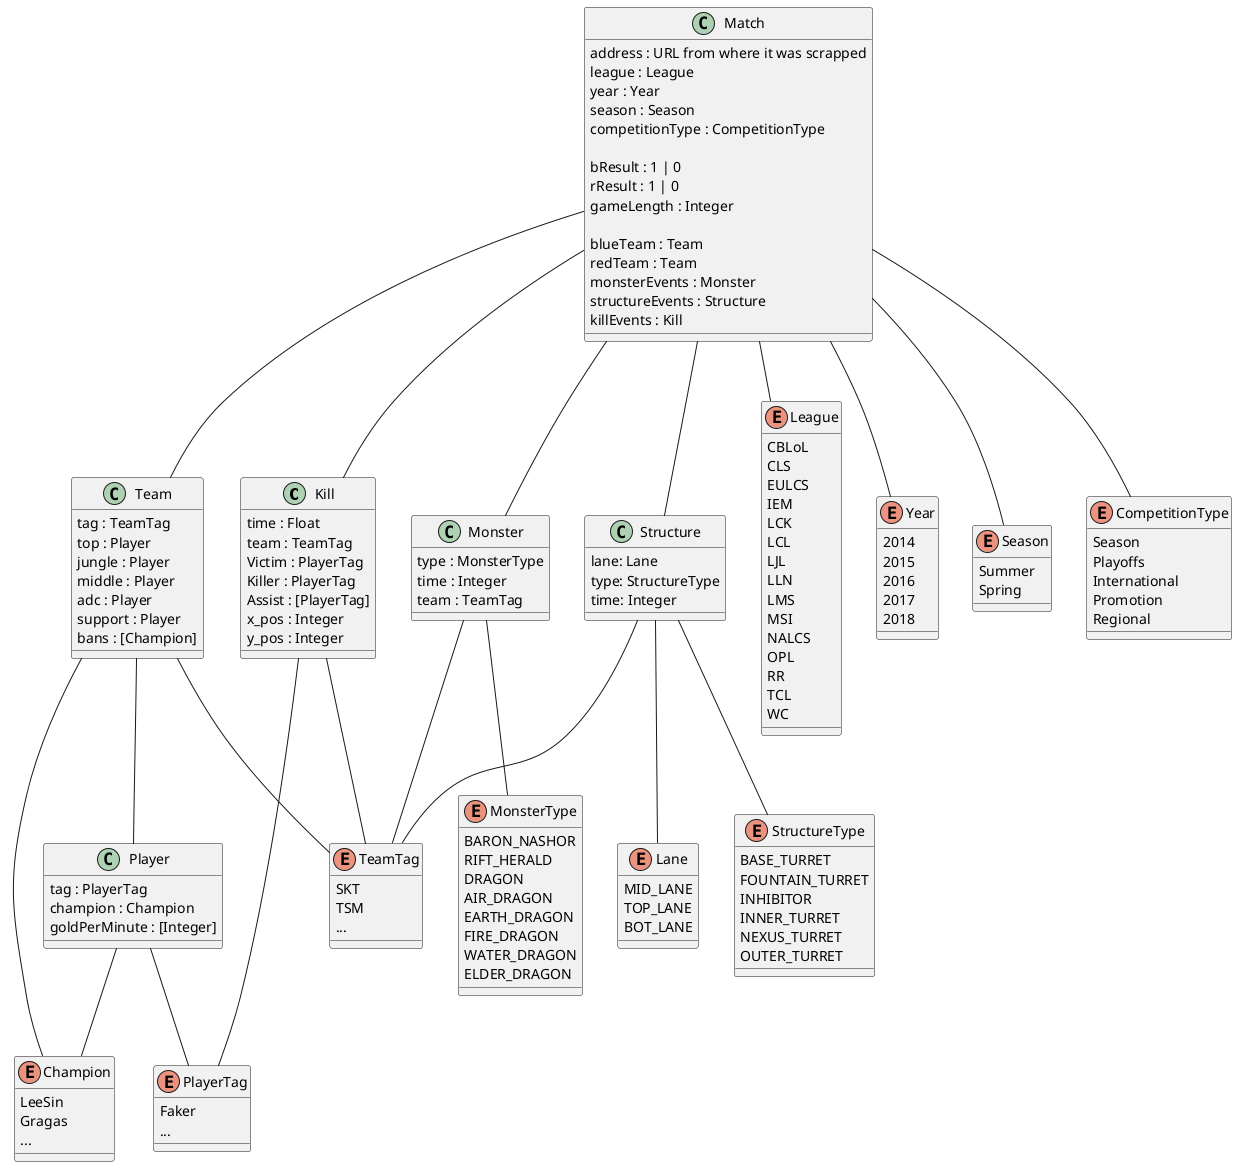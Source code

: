 @startuml

class Kill {
      time : Float
      team : TeamTag
      Victim : PlayerTag
      Killer : PlayerTag
      Assist : [PlayerTag]
      x_pos : Integer
      y_pos : Integer
}

Kill -- TeamTag
Kill -- PlayerTag

class Team {
      tag : TeamTag
      top : Player
      jungle : Player
      middle : Player
      adc : Player
      support : Player
      bans : [Champion]
}

Team -- Champion
Team -- TeamTag
Team -- Player

class Player {
      tag : PlayerTag
      champion : Champion
      goldPerMinute : [Integer]
}

Player -- PlayerTag
Player -- Champion

class Match {
      address : URL from where it was scrapped
      league : League
      year : Year
      season : Season
      competitionType : CompetitionType
      
      bResult : 1 | 0
      rResult : 1 | 0
      gameLength : Integer

      blueTeam : Team
      redTeam : Team
      monsterEvents : Monster
      structureEvents : Structure
      killEvents : Kill
}
Match -- League
Match -- Year
Match -- Season
Match -- CompetitionType
Match -- Team
Match -- Monster
Match -- Structure
Match -- Kill

class Monster {
      type : MonsterType
      time : Integer
      team : TeamTag
}

Monster -- TeamTag
Monster -- MonsterType

enum MonsterType {
     BARON_NASHOR
     RIFT_HERALD
     DRAGON
     AIR_DRAGON
     EARTH_DRAGON
     FIRE_DRAGON
     WATER_DRAGON
     ELDER_DRAGON
}

class Structure {
      lane: Lane
      type: StructureType
      time: Integer
}

Structure -- TeamTag
Structure -- StructureType
Structure -- Lane

enum Lane {
     MID_LANE
     TOP_LANE
     BOT_LANE
}

enum StructureType {
     BASE_TURRET
     FOUNTAIN_TURRET
     INHIBITOR
     INNER_TURRET
     NEXUS_TURRET
     OUTER_TURRET
}

enum Season {
     Summer
     Spring
}

enum CompetitionType {
     Season
     Playoffs
     International
     Promotion
     Regional
}

enum TeamTag {
     SKT
     TSM
     ...
}

enum PlayerTag {
     Faker
     ...
}

enum Champion {
     LeeSin
     Gragas
     ...
}

enum League {
     CBLoL
     CLS
     EULCS
     IEM
     LCK
     LCL
     LJL
     LLN
     LMS
     MSI
     NALCS
     OPL
     RR
     TCL
     WC
}

enum Year {
     2014
     2015
     2016
     2017
     2018
}

@enduml